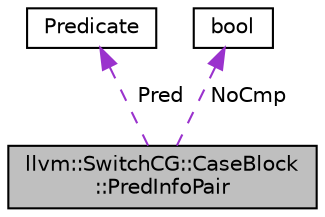 digraph "llvm::SwitchCG::CaseBlock::PredInfoPair"
{
 // LATEX_PDF_SIZE
  bgcolor="transparent";
  edge [fontname="Helvetica",fontsize="10",labelfontname="Helvetica",labelfontsize="10"];
  node [fontname="Helvetica",fontsize="10",shape="box"];
  Node1 [label="llvm::SwitchCG::CaseBlock\l::PredInfoPair",height=0.2,width=0.4,color="black", fillcolor="grey75", style="filled", fontcolor="black",tooltip=" "];
  Node2 -> Node1 [dir="back",color="darkorchid3",fontsize="10",style="dashed",label=" Pred" ,fontname="Helvetica"];
  Node2 [label="Predicate",height=0.2,width=0.4,color="black",tooltip=" "];
  Node3 -> Node1 [dir="back",color="darkorchid3",fontsize="10",style="dashed",label=" NoCmp" ,fontname="Helvetica"];
  Node3 [label="bool",height=0.2,width=0.4,color="black",URL="$classbool.html",tooltip=" "];
}
